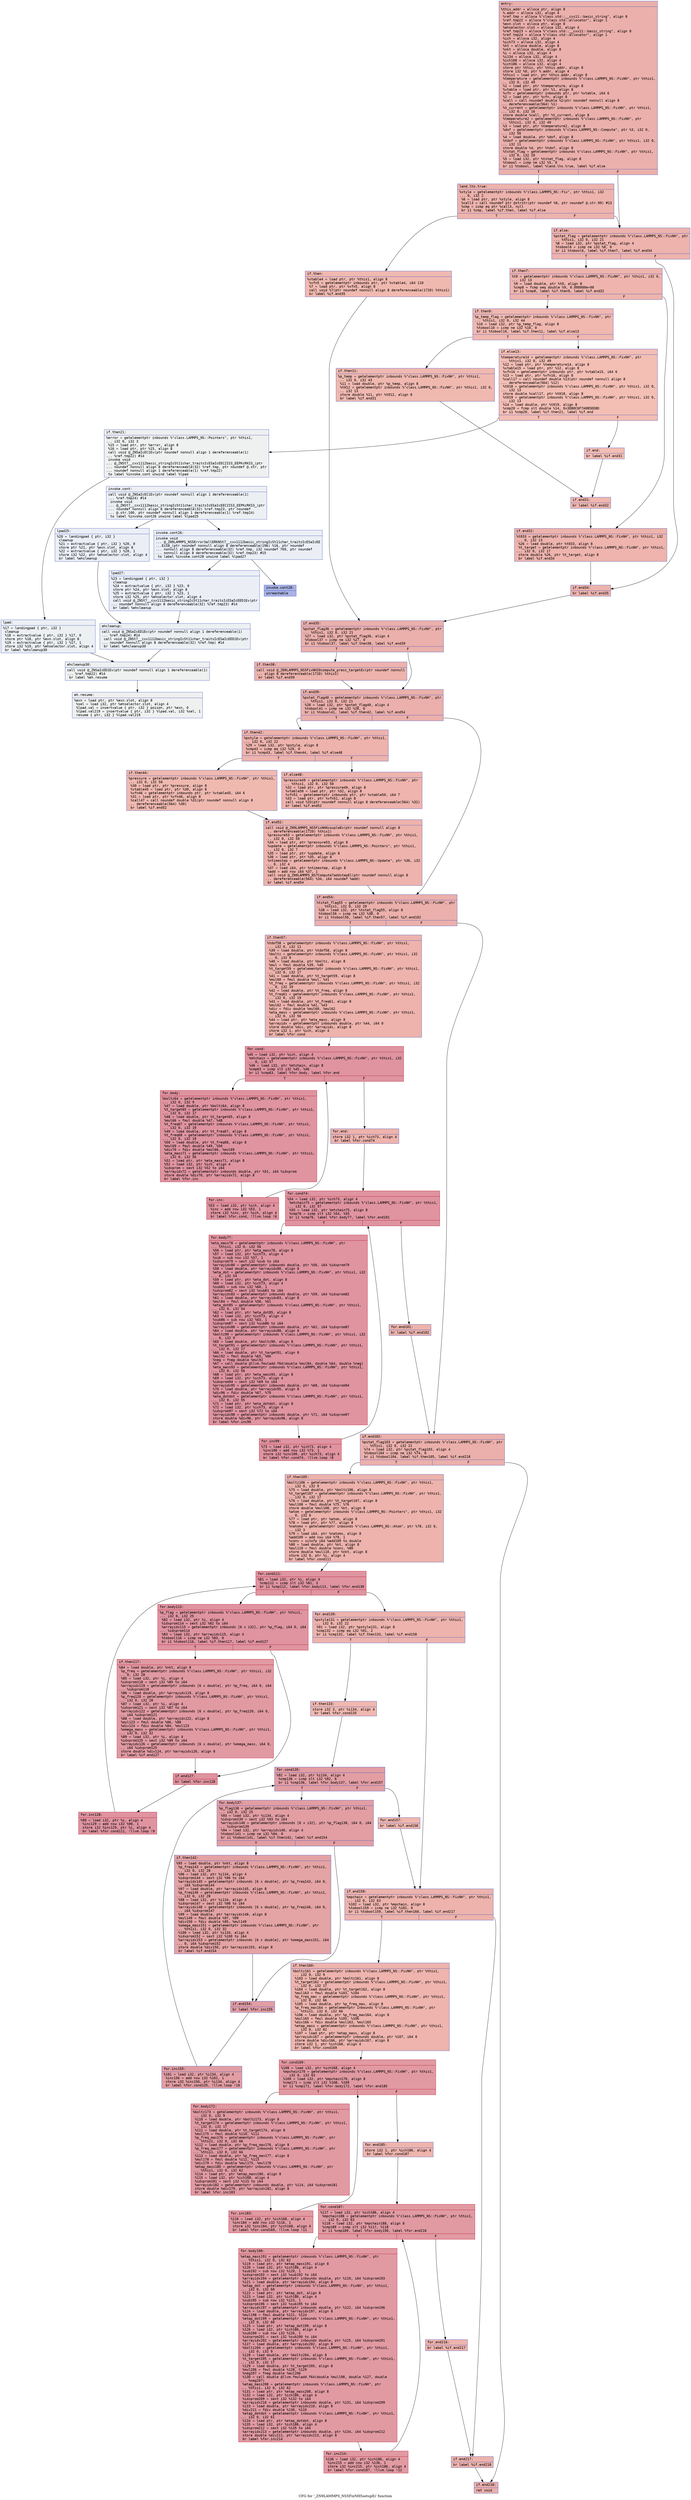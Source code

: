 digraph "CFG for '_ZN9LAMMPS_NS5FixNH5setupEi' function" {
	label="CFG for '_ZN9LAMMPS_NS5FixNH5setupEi' function";

	Node0x55b2c7c815d0 [shape=record,color="#3d50c3ff", style=filled, fillcolor="#d24b4070" fontname="Courier",label="{entry:\l|  %this.addr = alloca ptr, align 8\l  %.addr = alloca i32, align 4\l  %ref.tmp = alloca %\"class.std::__cxx11::basic_string\", align 8\l  %ref.tmp22 = alloca %\"class.std::allocator\", align 1\l  %exn.slot = alloca ptr, align 8\l  %ehselector.slot = alloca i32, align 4\l  %ref.tmp23 = alloca %\"class.std::__cxx11::basic_string\", align 8\l  %ref.tmp24 = alloca %\"class.std::allocator\", align 1\l  %ich = alloca i32, align 4\l  %ich73 = alloca i32, align 4\l  %kt = alloca double, align 8\l  %nkt = alloca double, align 8\l  %i = alloca i32, align 4\l  %i134 = alloca i32, align 4\l  %ich168 = alloca i32, align 4\l  %ich186 = alloca i32, align 4\l  store ptr %this, ptr %this.addr, align 8\l  store i32 %0, ptr %.addr, align 4\l  %this1 = load ptr, ptr %this.addr, align 8\l  %temperature = getelementptr inbounds %\"class.LAMMPS_NS::FixNH\", ptr %this1,\l... i32 0, i32 49\l  %1 = load ptr, ptr %temperature, align 8\l  %vtable = load ptr, ptr %1, align 8\l  %vfn = getelementptr inbounds ptr, ptr %vtable, i64 6\l  %2 = load ptr, ptr %vfn, align 8\l  %call = call noundef double %2(ptr noundef nonnull align 8\l... dereferenceable(564) %1)\l  %t_current = getelementptr inbounds %\"class.LAMMPS_NS::FixNH\", ptr %this1,\l... i32 0, i32 16\l  store double %call, ptr %t_current, align 8\l  %temperature2 = getelementptr inbounds %\"class.LAMMPS_NS::FixNH\", ptr\l... %this1, i32 0, i32 49\l  %3 = load ptr, ptr %temperature2, align 8\l  %dof = getelementptr inbounds %\"class.LAMMPS_NS::Compute\", ptr %3, i32 0,\l... i32 50\l  %4 = load double, ptr %dof, align 8\l  %tdof = getelementptr inbounds %\"class.LAMMPS_NS::FixNH\", ptr %this1, i32 0,\l... i32 11\l  store double %4, ptr %tdof, align 8\l  %tstat_flag = getelementptr inbounds %\"class.LAMMPS_NS::FixNH\", ptr %this1,\l... i32 0, i32 20\l  %5 = load i32, ptr %tstat_flag, align 8\l  %tobool = icmp ne i32 %5, 0\l  br i1 %tobool, label %land.lhs.true, label %if.else\l|{<s0>T|<s1>F}}"];
	Node0x55b2c7c815d0:s0 -> Node0x55b2c7c90e50[tooltip="entry -> land.lhs.true\nProbability 62.50%" ];
	Node0x55b2c7c815d0:s1 -> Node0x55b2c7c90ed0[tooltip="entry -> if.else\nProbability 37.50%" ];
	Node0x55b2c7c90e50 [shape=record,color="#3d50c3ff", style=filled, fillcolor="#d6524470" fontname="Courier",label="{land.lhs.true:\l|  %style = getelementptr inbounds %\"class.LAMMPS_NS::Fix\", ptr %this1, i32\l... 0, i32 2\l  %6 = load ptr, ptr %style, align 8\l  %call3 = call noundef ptr @strstr(ptr noundef %6, ptr noundef @.str.99) #13\l  %cmp = icmp eq ptr %call3, null\l  br i1 %cmp, label %if.then, label %if.else\l|{<s0>T|<s1>F}}"];
	Node0x55b2c7c90e50:s0 -> Node0x55b2c7c913d0[tooltip="land.lhs.true -> if.then\nProbability 37.50%" ];
	Node0x55b2c7c90e50:s1 -> Node0x55b2c7c90ed0[tooltip="land.lhs.true -> if.else\nProbability 62.50%" ];
	Node0x55b2c7c913d0 [shape=record,color="#3d50c3ff", style=filled, fillcolor="#de614d70" fontname="Courier",label="{if.then:\l|  %vtable4 = load ptr, ptr %this1, align 8\l  %vfn5 = getelementptr inbounds ptr, ptr %vtable4, i64 110\l  %7 = load ptr, ptr %vfn5, align 8\l  call void %7(ptr noundef nonnull align 8 dereferenceable(1720) %this1)\l  br label %if.end35\l}"];
	Node0x55b2c7c913d0 -> Node0x55b2c7c91810[tooltip="if.then -> if.end35\nProbability 100.00%" ];
	Node0x55b2c7c90ed0 [shape=record,color="#3d50c3ff", style=filled, fillcolor="#d6524470" fontname="Courier",label="{if.else:\l|  %pstat_flag = getelementptr inbounds %\"class.LAMMPS_NS::FixNH\", ptr\l... %this1, i32 0, i32 21\l  %8 = load i32, ptr %pstat_flag, align 4\l  %tobool6 = icmp ne i32 %8, 0\l  br i1 %tobool6, label %if.then7, label %if.end34\l|{<s0>T|<s1>F}}"];
	Node0x55b2c7c90ed0:s0 -> Node0x55b2c7c91b00[tooltip="if.else -> if.then7\nProbability 62.50%" ];
	Node0x55b2c7c90ed0:s1 -> Node0x55b2c7c91b80[tooltip="if.else -> if.end34\nProbability 37.50%" ];
	Node0x55b2c7c91b00 [shape=record,color="#3d50c3ff", style=filled, fillcolor="#d8564670" fontname="Courier",label="{if.then7:\l|  %t0 = getelementptr inbounds %\"class.LAMMPS_NS::FixNH\", ptr %this1, i32 0,\l... i32 13\l  %9 = load double, ptr %t0, align 8\l  %cmp8 = fcmp oeq double %9, 0.000000e+00\l  br i1 %cmp8, label %if.then9, label %if.end32\l|{<s0>T|<s1>F}}"];
	Node0x55b2c7c91b00:s0 -> Node0x55b2c7c91ec0[tooltip="if.then7 -> if.then9\nProbability 62.50%" ];
	Node0x55b2c7c91b00:s1 -> Node0x55b2c7c91f40[tooltip="if.then7 -> if.end32\nProbability 37.50%" ];
	Node0x55b2c7c91ec0 [shape=record,color="#3d50c3ff", style=filled, fillcolor="#dc5d4a70" fontname="Courier",label="{if.then9:\l|  %p_temp_flag = getelementptr inbounds %\"class.LAMMPS_NS::FixNH\", ptr\l... %this1, i32 0, i32 44\l  %10 = load i32, ptr %p_temp_flag, align 8\l  %tobool10 = icmp ne i32 %10, 0\l  br i1 %tobool10, label %if.then11, label %if.else13\l|{<s0>T|<s1>F}}"];
	Node0x55b2c7c91ec0:s0 -> Node0x55b2c7c922a0[tooltip="if.then9 -> if.then11\nProbability 62.50%" ];
	Node0x55b2c7c91ec0:s1 -> Node0x55b2c7a68b10[tooltip="if.then9 -> if.else13\nProbability 37.50%" ];
	Node0x55b2c7c922a0 [shape=record,color="#3d50c3ff", style=filled, fillcolor="#de614d70" fontname="Courier",label="{if.then11:\l|  %p_temp = getelementptr inbounds %\"class.LAMMPS_NS::FixNH\", ptr %this1,\l... i32 0, i32 43\l  %11 = load double, ptr %p_temp, align 8\l  %t012 = getelementptr inbounds %\"class.LAMMPS_NS::FixNH\", ptr %this1, i32 0,\l... i32 13\l  store double %11, ptr %t012, align 8\l  br label %if.end31\l}"];
	Node0x55b2c7c922a0 -> Node0x55b2c7c82ba0[tooltip="if.then11 -> if.end31\nProbability 100.00%" ];
	Node0x55b2c7a68b10 [shape=record,color="#3d50c3ff", style=filled, fillcolor="#e36c5570" fontname="Courier",label="{if.else13:\l|  %temperature14 = getelementptr inbounds %\"class.LAMMPS_NS::FixNH\", ptr\l... %this1, i32 0, i32 49\l  %12 = load ptr, ptr %temperature14, align 8\l  %vtable15 = load ptr, ptr %12, align 8\l  %vfn16 = getelementptr inbounds ptr, ptr %vtable15, i64 6\l  %13 = load ptr, ptr %vfn16, align 8\l  %call17 = call noundef double %13(ptr noundef nonnull align 8\l... dereferenceable(564) %12)\l  %t018 = getelementptr inbounds %\"class.LAMMPS_NS::FixNH\", ptr %this1, i32 0,\l... i32 13\l  store double %call17, ptr %t018, align 8\l  %t019 = getelementptr inbounds %\"class.LAMMPS_NS::FixNH\", ptr %this1, i32 0,\l... i32 13\l  %14 = load double, ptr %t019, align 8\l  %cmp20 = fcmp olt double %14, 0x3EB0C6F7A0B5ED8D\l  br i1 %cmp20, label %if.then21, label %if.end\l|{<s0>T|<s1>F}}"];
	Node0x55b2c7a68b10:s0 -> Node0x55b2c7c93380[tooltip="if.else13 -> if.then21\nProbability 0.00%" ];
	Node0x55b2c7a68b10:s1 -> Node0x55b2c7c93400[tooltip="if.else13 -> if.end\nProbability 100.00%" ];
	Node0x55b2c7c93380 [shape=record,color="#3d50c3ff", style=filled, fillcolor="#dbdcde70" fontname="Courier",label="{if.then21:\l|  %error = getelementptr inbounds %\"class.LAMMPS_NS::Pointers\", ptr %this1,\l... i32 0, i32 3\l  %15 = load ptr, ptr %error, align 8\l  %16 = load ptr, ptr %15, align 8\l  call void @_ZNSaIcEC1Ev(ptr noundef nonnull align 1 dereferenceable(1)\l... %ref.tmp22) #14\l  invoke void\l... @_ZNSt7__cxx1112basic_stringIcSt11char_traitsIcESaIcEEC2IS3_EEPKcRKS3_(ptr\l... noundef nonnull align 8 dereferenceable(32) %ref.tmp, ptr noundef @.str, ptr\l... noundef nonnull align 1 dereferenceable(1) %ref.tmp22)\l          to label %invoke.cont unwind label %lpad\l}"];
	Node0x55b2c7c93380 -> Node0x55b2c7c938e0[tooltip="if.then21 -> invoke.cont\nProbability 50.00%" ];
	Node0x55b2c7c93380 -> Node0x55b2c7c93960[tooltip="if.then21 -> lpad\nProbability 50.00%" ];
	Node0x55b2c7c938e0 [shape=record,color="#3d50c3ff", style=filled, fillcolor="#d6dce470" fontname="Courier",label="{invoke.cont:\l|  call void @_ZNSaIcEC1Ev(ptr noundef nonnull align 1 dereferenceable(1)\l... %ref.tmp24) #14\l  invoke void\l... @_ZNSt7__cxx1112basic_stringIcSt11char_traitsIcESaIcEEC2IS3_EEPKcRKS3_(ptr\l... noundef nonnull align 8 dereferenceable(32) %ref.tmp23, ptr noundef\l... @.str.100, ptr noundef nonnull align 1 dereferenceable(1) %ref.tmp24)\l          to label %invoke.cont26 unwind label %lpad25\l}"];
	Node0x55b2c7c938e0 -> Node0x55b2c7c93ce0[tooltip="invoke.cont -> invoke.cont26\nProbability 50.00%" ];
	Node0x55b2c7c938e0 -> Node0x55b2c7c93d30[tooltip="invoke.cont -> lpad25\nProbability 50.00%" ];
	Node0x55b2c7c93ce0 [shape=record,color="#3d50c3ff", style=filled, fillcolor="#d1dae970" fontname="Courier",label="{invoke.cont26:\l|  invoke void\l... @_ZN9LAMMPS_NS5Error3allERKNSt7__cxx1112basic_stringIcSt11char_traitsIcESaIcEE\l...EiS8_(ptr noundef nonnull align 8 dereferenceable(196) %16, ptr noundef\l... nonnull align 8 dereferenceable(32) %ref.tmp, i32 noundef 769, ptr noundef\l... nonnull align 8 dereferenceable(32) %ref.tmp23) #15\l          to label %invoke.cont28 unwind label %lpad27\l}"];
	Node0x55b2c7c93ce0 -> Node0x55b2c7c93c90[tooltip="invoke.cont26 -> invoke.cont28\nProbability 0.00%" ];
	Node0x55b2c7c93ce0 -> Node0x55b2c7c94050[tooltip="invoke.cont26 -> lpad27\nProbability 100.00%" ];
	Node0x55b2c7c93c90 [shape=record,color="#3d50c3ff", style=filled, fillcolor="#3d50c370" fontname="Courier",label="{invoke.cont28:\l|  unreachable\l}"];
	Node0x55b2c7c93960 [shape=record,color="#3d50c3ff", style=filled, fillcolor="#d6dce470" fontname="Courier",label="{lpad:\l|  %17 = landingpad \{ ptr, i32 \}\l          cleanup\l  %18 = extractvalue \{ ptr, i32 \} %17, 0\l  store ptr %18, ptr %exn.slot, align 8\l  %19 = extractvalue \{ ptr, i32 \} %17, 1\l  store i32 %19, ptr %ehselector.slot, align 4\l  br label %ehcleanup30\l}"];
	Node0x55b2c7c93960 -> Node0x55b2c7c94610[tooltip="lpad -> ehcleanup30\nProbability 100.00%" ];
	Node0x55b2c7c93d30 [shape=record,color="#3d50c3ff", style=filled, fillcolor="#d1dae970" fontname="Courier",label="{lpad25:\l|  %20 = landingpad \{ ptr, i32 \}\l          cleanup\l  %21 = extractvalue \{ ptr, i32 \} %20, 0\l  store ptr %21, ptr %exn.slot, align 8\l  %22 = extractvalue \{ ptr, i32 \} %20, 1\l  store i32 %22, ptr %ehselector.slot, align 4\l  br label %ehcleanup\l}"];
	Node0x55b2c7c93d30 -> Node0x55b2c7c94960[tooltip="lpad25 -> ehcleanup\nProbability 100.00%" ];
	Node0x55b2c7c94050 [shape=record,color="#3d50c3ff", style=filled, fillcolor="#d1dae970" fontname="Courier",label="{lpad27:\l|  %23 = landingpad \{ ptr, i32 \}\l          cleanup\l  %24 = extractvalue \{ ptr, i32 \} %23, 0\l  store ptr %24, ptr %exn.slot, align 8\l  %25 = extractvalue \{ ptr, i32 \} %23, 1\l  store i32 %25, ptr %ehselector.slot, align 4\l  call void @_ZNSt7__cxx1112basic_stringIcSt11char_traitsIcESaIcEED1Ev(ptr\l... noundef nonnull align 8 dereferenceable(32) %ref.tmp23) #14\l  br label %ehcleanup\l}"];
	Node0x55b2c7c94050 -> Node0x55b2c7c94960[tooltip="lpad27 -> ehcleanup\nProbability 100.00%" ];
	Node0x55b2c7c94960 [shape=record,color="#3d50c3ff", style=filled, fillcolor="#d6dce470" fontname="Courier",label="{ehcleanup:\l|  call void @_ZNSaIcED1Ev(ptr noundef nonnull align 1 dereferenceable(1)\l... %ref.tmp24) #14\l  call void @_ZNSt7__cxx1112basic_stringIcSt11char_traitsIcESaIcEED1Ev(ptr\l... noundef nonnull align 8 dereferenceable(32) %ref.tmp) #14\l  br label %ehcleanup30\l}"];
	Node0x55b2c7c94960 -> Node0x55b2c7c94610[tooltip="ehcleanup -> ehcleanup30\nProbability 100.00%" ];
	Node0x55b2c7c94610 [shape=record,color="#3d50c3ff", style=filled, fillcolor="#dbdcde70" fontname="Courier",label="{ehcleanup30:\l|  call void @_ZNSaIcED1Ev(ptr noundef nonnull align 1 dereferenceable(1)\l... %ref.tmp22) #14\l  br label %eh.resume\l}"];
	Node0x55b2c7c94610 -> Node0x55b2c7c95210[tooltip="ehcleanup30 -> eh.resume\nProbability 100.00%" ];
	Node0x55b2c7c93400 [shape=record,color="#3d50c3ff", style=filled, fillcolor="#e36c5570" fontname="Courier",label="{if.end:\l|  br label %if.end31\l}"];
	Node0x55b2c7c93400 -> Node0x55b2c7c82ba0[tooltip="if.end -> if.end31\nProbability 100.00%" ];
	Node0x55b2c7c82ba0 [shape=record,color="#3d50c3ff", style=filled, fillcolor="#dc5d4a70" fontname="Courier",label="{if.end31:\l|  br label %if.end32\l}"];
	Node0x55b2c7c82ba0 -> Node0x55b2c7c91f40[tooltip="if.end31 -> if.end32\nProbability 100.00%" ];
	Node0x55b2c7c91f40 [shape=record,color="#3d50c3ff", style=filled, fillcolor="#d8564670" fontname="Courier",label="{if.end32:\l|  %t033 = getelementptr inbounds %\"class.LAMMPS_NS::FixNH\", ptr %this1, i32\l... 0, i32 13\l  %26 = load double, ptr %t033, align 8\l  %t_target = getelementptr inbounds %\"class.LAMMPS_NS::FixNH\", ptr %this1,\l... i32 0, i32 17\l  store double %26, ptr %t_target, align 8\l  br label %if.end34\l}"];
	Node0x55b2c7c91f40 -> Node0x55b2c7c91b80[tooltip="if.end32 -> if.end34\nProbability 100.00%" ];
	Node0x55b2c7c91b80 [shape=record,color="#3d50c3ff", style=filled, fillcolor="#d6524470" fontname="Courier",label="{if.end34:\l|  br label %if.end35\l}"];
	Node0x55b2c7c91b80 -> Node0x55b2c7c91810[tooltip="if.end34 -> if.end35\nProbability 100.00%" ];
	Node0x55b2c7c91810 [shape=record,color="#3d50c3ff", style=filled, fillcolor="#d24b4070" fontname="Courier",label="{if.end35:\l|  %pstat_flag36 = getelementptr inbounds %\"class.LAMMPS_NS::FixNH\", ptr\l... %this1, i32 0, i32 21\l  %27 = load i32, ptr %pstat_flag36, align 4\l  %tobool37 = icmp ne i32 %27, 0\l  br i1 %tobool37, label %if.then38, label %if.end39\l|{<s0>T|<s1>F}}"];
	Node0x55b2c7c91810:s0 -> Node0x55b2c7c95990[tooltip="if.end35 -> if.then38\nProbability 62.50%" ];
	Node0x55b2c7c91810:s1 -> Node0x55b2c7c95a10[tooltip="if.end35 -> if.end39\nProbability 37.50%" ];
	Node0x55b2c7c95990 [shape=record,color="#3d50c3ff", style=filled, fillcolor="#d6524470" fontname="Courier",label="{if.then38:\l|  call void @_ZN9LAMMPS_NS5FixNH20compute_press_targetEv(ptr noundef nonnull\l... align 8 dereferenceable(1720) %this1)\l  br label %if.end39\l}"];
	Node0x55b2c7c95990 -> Node0x55b2c7c95a10[tooltip="if.then38 -> if.end39\nProbability 100.00%" ];
	Node0x55b2c7c95a10 [shape=record,color="#3d50c3ff", style=filled, fillcolor="#d24b4070" fontname="Courier",label="{if.end39:\l|  %pstat_flag40 = getelementptr inbounds %\"class.LAMMPS_NS::FixNH\", ptr\l... %this1, i32 0, i32 21\l  %28 = load i32, ptr %pstat_flag40, align 4\l  %tobool41 = icmp ne i32 %28, 0\l  br i1 %tobool41, label %if.then42, label %if.end54\l|{<s0>T|<s1>F}}"];
	Node0x55b2c7c95a10:s0 -> Node0x55b2c7c95ff0[tooltip="if.end39 -> if.then42\nProbability 62.50%" ];
	Node0x55b2c7c95a10:s1 -> Node0x55b2c7c96070[tooltip="if.end39 -> if.end54\nProbability 37.50%" ];
	Node0x55b2c7c95ff0 [shape=record,color="#3d50c3ff", style=filled, fillcolor="#d6524470" fontname="Courier",label="{if.then42:\l|  %pstyle = getelementptr inbounds %\"class.LAMMPS_NS::FixNH\", ptr %this1,\l... i32 0, i32 22\l  %29 = load i32, ptr %pstyle, align 8\l  %cmp43 = icmp eq i32 %29, 0\l  br i1 %cmp43, label %if.then44, label %if.else48\l|{<s0>T|<s1>F}}"];
	Node0x55b2c7c95ff0:s0 -> Node0x55b2c7c96390[tooltip="if.then42 -> if.then44\nProbability 37.50%" ];
	Node0x55b2c7c95ff0:s1 -> Node0x55b2c7c96410[tooltip="if.then42 -> if.else48\nProbability 62.50%" ];
	Node0x55b2c7c96390 [shape=record,color="#3d50c3ff", style=filled, fillcolor="#de614d70" fontname="Courier",label="{if.then44:\l|  %pressure = getelementptr inbounds %\"class.LAMMPS_NS::FixNH\", ptr %this1,\l... i32 0, i32 50\l  %30 = load ptr, ptr %pressure, align 8\l  %vtable45 = load ptr, ptr %30, align 8\l  %vfn46 = getelementptr inbounds ptr, ptr %vtable45, i64 6\l  %31 = load ptr, ptr %vfn46, align 8\l  %call47 = call noundef double %31(ptr noundef nonnull align 8\l... dereferenceable(564) %30)\l  br label %if.end52\l}"];
	Node0x55b2c7c96390 -> Node0x55b2c7c969b0[tooltip="if.then44 -> if.end52\nProbability 100.00%" ];
	Node0x55b2c7c96410 [shape=record,color="#3d50c3ff", style=filled, fillcolor="#d8564670" fontname="Courier",label="{if.else48:\l|  %pressure49 = getelementptr inbounds %\"class.LAMMPS_NS::FixNH\", ptr\l... %this1, i32 0, i32 50\l  %32 = load ptr, ptr %pressure49, align 8\l  %vtable50 = load ptr, ptr %32, align 8\l  %vfn51 = getelementptr inbounds ptr, ptr %vtable50, i64 7\l  %33 = load ptr, ptr %vfn51, align 8\l  call void %33(ptr noundef nonnull align 8 dereferenceable(564) %32)\l  br label %if.end52\l}"];
	Node0x55b2c7c96410 -> Node0x55b2c7c969b0[tooltip="if.else48 -> if.end52\nProbability 100.00%" ];
	Node0x55b2c7c969b0 [shape=record,color="#3d50c3ff", style=filled, fillcolor="#d6524470" fontname="Courier",label="{if.end52:\l|  call void @_ZN9LAMMPS_NS5FixNH6coupleEv(ptr noundef nonnull align 8\l... dereferenceable(1720) %this1)\l  %pressure53 = getelementptr inbounds %\"class.LAMMPS_NS::FixNH\", ptr %this1,\l... i32 0, i32 50\l  %34 = load ptr, ptr %pressure53, align 8\l  %update = getelementptr inbounds %\"class.LAMMPS_NS::Pointers\", ptr %this1,\l... i32 0, i32 7\l  %35 = load ptr, ptr %update, align 8\l  %36 = load ptr, ptr %35, align 8\l  %ntimestep = getelementptr inbounds %\"class.LAMMPS_NS::Update\", ptr %36, i32\l... 0, i32 4\l  %37 = load i64, ptr %ntimestep, align 8\l  %add = add nsw i64 %37, 1\l  call void @_ZN9LAMMPS_NS7Compute7addstepEl(ptr noundef nonnull align 8\l... dereferenceable(564) %34, i64 noundef %add)\l  br label %if.end54\l}"];
	Node0x55b2c7c969b0 -> Node0x55b2c7c96070[tooltip="if.end52 -> if.end54\nProbability 100.00%" ];
	Node0x55b2c7c96070 [shape=record,color="#3d50c3ff", style=filled, fillcolor="#d24b4070" fontname="Courier",label="{if.end54:\l|  %tstat_flag55 = getelementptr inbounds %\"class.LAMMPS_NS::FixNH\", ptr\l... %this1, i32 0, i32 20\l  %38 = load i32, ptr %tstat_flag55, align 8\l  %tobool56 = icmp ne i32 %38, 0\l  br i1 %tobool56, label %if.then57, label %if.end102\l|{<s0>T|<s1>F}}"];
	Node0x55b2c7c96070:s0 -> Node0x55b2c7c928f0[tooltip="if.end54 -> if.then57\nProbability 62.50%" ];
	Node0x55b2c7c96070:s1 -> Node0x55b2c7c981c0[tooltip="if.end54 -> if.end102\nProbability 37.50%" ];
	Node0x55b2c7c928f0 [shape=record,color="#3d50c3ff", style=filled, fillcolor="#d6524470" fontname="Courier",label="{if.then57:\l|  %tdof58 = getelementptr inbounds %\"class.LAMMPS_NS::FixNH\", ptr %this1,\l... i32 0, i32 11\l  %39 = load double, ptr %tdof58, align 8\l  %boltz = getelementptr inbounds %\"class.LAMMPS_NS::FixNH\", ptr %this1, i32\l... 0, i32 9\l  %40 = load double, ptr %boltz, align 8\l  %mul = fmul double %39, %40\l  %t_target59 = getelementptr inbounds %\"class.LAMMPS_NS::FixNH\", ptr %this1,\l... i32 0, i32 17\l  %41 = load double, ptr %t_target59, align 8\l  %mul60 = fmul double %mul, %41\l  %t_freq = getelementptr inbounds %\"class.LAMMPS_NS::FixNH\", ptr %this1, i32\l... 0, i32 19\l  %42 = load double, ptr %t_freq, align 8\l  %t_freq61 = getelementptr inbounds %\"class.LAMMPS_NS::FixNH\", ptr %this1,\l... i32 0, i32 19\l  %43 = load double, ptr %t_freq61, align 8\l  %mul62 = fmul double %42, %43\l  %div = fdiv double %mul60, %mul62\l  %eta_mass = getelementptr inbounds %\"class.LAMMPS_NS::FixNH\", ptr %this1,\l... i32 0, i32 56\l  %44 = load ptr, ptr %eta_mass, align 8\l  %arrayidx = getelementptr inbounds double, ptr %44, i64 0\l  store double %div, ptr %arrayidx, align 8\l  store i32 1, ptr %ich, align 4\l  br label %for.cond\l}"];
	Node0x55b2c7c928f0 -> Node0x55b2c7c98ff0[tooltip="if.then57 -> for.cond\nProbability 100.00%" ];
	Node0x55b2c7c98ff0 [shape=record,color="#b70d28ff", style=filled, fillcolor="#b70d2870" fontname="Courier",label="{for.cond:\l|  %45 = load i32, ptr %ich, align 4\l  %mtchain = getelementptr inbounds %\"class.LAMMPS_NS::FixNH\", ptr %this1, i32\l... 0, i32 57\l  %46 = load i32, ptr %mtchain, align 8\l  %cmp63 = icmp slt i32 %45, %46\l  br i1 %cmp63, label %for.body, label %for.end\l|{<s0>T|<s1>F}}"];
	Node0x55b2c7c98ff0:s0 -> Node0x55b2c7c99370[tooltip="for.cond -> for.body\nProbability 96.88%" ];
	Node0x55b2c7c98ff0:s1 -> Node0x55b2c7c993f0[tooltip="for.cond -> for.end\nProbability 3.12%" ];
	Node0x55b2c7c99370 [shape=record,color="#b70d28ff", style=filled, fillcolor="#b70d2870" fontname="Courier",label="{for.body:\l|  %boltz64 = getelementptr inbounds %\"class.LAMMPS_NS::FixNH\", ptr %this1,\l... i32 0, i32 9\l  %47 = load double, ptr %boltz64, align 8\l  %t_target65 = getelementptr inbounds %\"class.LAMMPS_NS::FixNH\", ptr %this1,\l... i32 0, i32 17\l  %48 = load double, ptr %t_target65, align 8\l  %mul66 = fmul double %47, %48\l  %t_freq67 = getelementptr inbounds %\"class.LAMMPS_NS::FixNH\", ptr %this1,\l... i32 0, i32 19\l  %49 = load double, ptr %t_freq67, align 8\l  %t_freq68 = getelementptr inbounds %\"class.LAMMPS_NS::FixNH\", ptr %this1,\l... i32 0, i32 19\l  %50 = load double, ptr %t_freq68, align 8\l  %mul69 = fmul double %49, %50\l  %div70 = fdiv double %mul66, %mul69\l  %eta_mass71 = getelementptr inbounds %\"class.LAMMPS_NS::FixNH\", ptr %this1,\l... i32 0, i32 56\l  %51 = load ptr, ptr %eta_mass71, align 8\l  %52 = load i32, ptr %ich, align 4\l  %idxprom = sext i32 %52 to i64\l  %arrayidx72 = getelementptr inbounds double, ptr %51, i64 %idxprom\l  store double %div70, ptr %arrayidx72, align 8\l  br label %for.inc\l}"];
	Node0x55b2c7c99370 -> Node0x55b2c7c9a8d0[tooltip="for.body -> for.inc\nProbability 100.00%" ];
	Node0x55b2c7c9a8d0 [shape=record,color="#b70d28ff", style=filled, fillcolor="#b70d2870" fontname="Courier",label="{for.inc:\l|  %53 = load i32, ptr %ich, align 4\l  %inc = add nsw i32 %53, 1\l  store i32 %inc, ptr %ich, align 4\l  br label %for.cond, !llvm.loop !6\l}"];
	Node0x55b2c7c9a8d0 -> Node0x55b2c7c98ff0[tooltip="for.inc -> for.cond\nProbability 100.00%" ];
	Node0x55b2c7c993f0 [shape=record,color="#3d50c3ff", style=filled, fillcolor="#d6524470" fontname="Courier",label="{for.end:\l|  store i32 1, ptr %ich73, align 4\l  br label %for.cond74\l}"];
	Node0x55b2c7c993f0 -> Node0x55b2c7c9ada0[tooltip="for.end -> for.cond74\nProbability 100.00%" ];
	Node0x55b2c7c9ada0 [shape=record,color="#b70d28ff", style=filled, fillcolor="#b70d2870" fontname="Courier",label="{for.cond74:\l|  %54 = load i32, ptr %ich73, align 4\l  %mtchain75 = getelementptr inbounds %\"class.LAMMPS_NS::FixNH\", ptr %this1,\l... i32 0, i32 57\l  %55 = load i32, ptr %mtchain75, align 8\l  %cmp76 = icmp slt i32 %54, %55\l  br i1 %cmp76, label %for.body77, label %for.end101\l|{<s0>T|<s1>F}}"];
	Node0x55b2c7c9ada0:s0 -> Node0x55b2c7c9b130[tooltip="for.cond74 -> for.body77\nProbability 96.88%" ];
	Node0x55b2c7c9ada0:s1 -> Node0x55b2c7c9b1b0[tooltip="for.cond74 -> for.end101\nProbability 3.12%" ];
	Node0x55b2c7c9b130 [shape=record,color="#b70d28ff", style=filled, fillcolor="#b70d2870" fontname="Courier",label="{for.body77:\l|  %eta_mass78 = getelementptr inbounds %\"class.LAMMPS_NS::FixNH\", ptr\l... %this1, i32 0, i32 56\l  %56 = load ptr, ptr %eta_mass78, align 8\l  %57 = load i32, ptr %ich73, align 4\l  %sub = sub nsw i32 %57, 1\l  %idxprom79 = sext i32 %sub to i64\l  %arrayidx80 = getelementptr inbounds double, ptr %56, i64 %idxprom79\l  %58 = load double, ptr %arrayidx80, align 8\l  %eta_dot = getelementptr inbounds %\"class.LAMMPS_NS::FixNH\", ptr %this1, i32\l... 0, i32 54\l  %59 = load ptr, ptr %eta_dot, align 8\l  %60 = load i32, ptr %ich73, align 4\l  %sub81 = sub nsw i32 %60, 1\l  %idxprom82 = sext i32 %sub81 to i64\l  %arrayidx83 = getelementptr inbounds double, ptr %59, i64 %idxprom82\l  %61 = load double, ptr %arrayidx83, align 8\l  %mul84 = fmul double %58, %61\l  %eta_dot85 = getelementptr inbounds %\"class.LAMMPS_NS::FixNH\", ptr %this1,\l... i32 0, i32 54\l  %62 = load ptr, ptr %eta_dot85, align 8\l  %63 = load i32, ptr %ich73, align 4\l  %sub86 = sub nsw i32 %63, 1\l  %idxprom87 = sext i32 %sub86 to i64\l  %arrayidx88 = getelementptr inbounds double, ptr %62, i64 %idxprom87\l  %64 = load double, ptr %arrayidx88, align 8\l  %boltz90 = getelementptr inbounds %\"class.LAMMPS_NS::FixNH\", ptr %this1, i32\l... 0, i32 9\l  %65 = load double, ptr %boltz90, align 8\l  %t_target91 = getelementptr inbounds %\"class.LAMMPS_NS::FixNH\", ptr %this1,\l... i32 0, i32 17\l  %66 = load double, ptr %t_target91, align 8\l  %mul92 = fmul double %65, %66\l  %neg = fneg double %mul92\l  %67 = call double @llvm.fmuladd.f64(double %mul84, double %64, double %neg)\l  %eta_mass93 = getelementptr inbounds %\"class.LAMMPS_NS::FixNH\", ptr %this1,\l... i32 0, i32 56\l  %68 = load ptr, ptr %eta_mass93, align 8\l  %69 = load i32, ptr %ich73, align 4\l  %idxprom94 = sext i32 %69 to i64\l  %arrayidx95 = getelementptr inbounds double, ptr %68, i64 %idxprom94\l  %70 = load double, ptr %arrayidx95, align 8\l  %div96 = fdiv double %67, %70\l  %eta_dotdot = getelementptr inbounds %\"class.LAMMPS_NS::FixNH\", ptr %this1,\l... i32 0, i32 55\l  %71 = load ptr, ptr %eta_dotdot, align 8\l  %72 = load i32, ptr %ich73, align 4\l  %idxprom97 = sext i32 %72 to i64\l  %arrayidx98 = getelementptr inbounds double, ptr %71, i64 %idxprom97\l  store double %div96, ptr %arrayidx98, align 8\l  br label %for.inc99\l}"];
	Node0x55b2c7c9b130 -> Node0x55b2c7c9cec0[tooltip="for.body77 -> for.inc99\nProbability 100.00%" ];
	Node0x55b2c7c9cec0 [shape=record,color="#b70d28ff", style=filled, fillcolor="#b70d2870" fontname="Courier",label="{for.inc99:\l|  %73 = load i32, ptr %ich73, align 4\l  %inc100 = add nsw i32 %73, 1\l  store i32 %inc100, ptr %ich73, align 4\l  br label %for.cond74, !llvm.loop !8\l}"];
	Node0x55b2c7c9cec0 -> Node0x55b2c7c9ada0[tooltip="for.inc99 -> for.cond74\nProbability 100.00%" ];
	Node0x55b2c7c9b1b0 [shape=record,color="#3d50c3ff", style=filled, fillcolor="#d6524470" fontname="Courier",label="{for.end101:\l|  br label %if.end102\l}"];
	Node0x55b2c7c9b1b0 -> Node0x55b2c7c981c0[tooltip="for.end101 -> if.end102\nProbability 100.00%" ];
	Node0x55b2c7c981c0 [shape=record,color="#3d50c3ff", style=filled, fillcolor="#d24b4070" fontname="Courier",label="{if.end102:\l|  %pstat_flag103 = getelementptr inbounds %\"class.LAMMPS_NS::FixNH\", ptr\l... %this1, i32 0, i32 21\l  %74 = load i32, ptr %pstat_flag103, align 4\l  %tobool104 = icmp ne i32 %74, 0\l  br i1 %tobool104, label %if.then105, label %if.end218\l|{<s0>T|<s1>F}}"];
	Node0x55b2c7c981c0:s0 -> Node0x55b2c7c9d5e0[tooltip="if.end102 -> if.then105\nProbability 62.50%" ];
	Node0x55b2c7c981c0:s1 -> Node0x55b2c7c9d660[tooltip="if.end102 -> if.end218\nProbability 37.50%" ];
	Node0x55b2c7c9d5e0 [shape=record,color="#3d50c3ff", style=filled, fillcolor="#d6524470" fontname="Courier",label="{if.then105:\l|  %boltz106 = getelementptr inbounds %\"class.LAMMPS_NS::FixNH\", ptr %this1,\l... i32 0, i32 9\l  %75 = load double, ptr %boltz106, align 8\l  %t_target107 = getelementptr inbounds %\"class.LAMMPS_NS::FixNH\", ptr %this1,\l... i32 0, i32 17\l  %76 = load double, ptr %t_target107, align 8\l  %mul108 = fmul double %75, %76\l  store double %mul108, ptr %kt, align 8\l  %atom = getelementptr inbounds %\"class.LAMMPS_NS::Pointers\", ptr %this1, i32\l... 0, i32 6\l  %77 = load ptr, ptr %atom, align 8\l  %78 = load ptr, ptr %77, align 8\l  %natoms = getelementptr inbounds %\"class.LAMMPS_NS::Atom\", ptr %78, i32 0,\l... i32 3\l  %79 = load i64, ptr %natoms, align 8\l  %add109 = add nsw i64 %79, 1\l  %conv = sitofp i64 %add109 to double\l  %80 = load double, ptr %kt, align 8\l  %mul110 = fmul double %conv, %80\l  store double %mul110, ptr %nkt, align 8\l  store i32 0, ptr %i, align 4\l  br label %for.cond111\l}"];
	Node0x55b2c7c9d5e0 -> Node0x55b2c7c9e2b0[tooltip="if.then105 -> for.cond111\nProbability 100.00%" ];
	Node0x55b2c7c9e2b0 [shape=record,color="#b70d28ff", style=filled, fillcolor="#b70d2870" fontname="Courier",label="{for.cond111:\l|  %81 = load i32, ptr %i, align 4\l  %cmp112 = icmp slt i32 %81, 3\l  br i1 %cmp112, label %for.body113, label %for.end130\l|{<s0>T|<s1>F}}"];
	Node0x55b2c7c9e2b0:s0 -> Node0x55b2c7c9e4d0[tooltip="for.cond111 -> for.body113\nProbability 96.88%" ];
	Node0x55b2c7c9e2b0:s1 -> Node0x55b2c7c9e550[tooltip="for.cond111 -> for.end130\nProbability 3.12%" ];
	Node0x55b2c7c9e4d0 [shape=record,color="#b70d28ff", style=filled, fillcolor="#b70d2870" fontname="Courier",label="{for.body113:\l|  %p_flag = getelementptr inbounds %\"class.LAMMPS_NS::FixNH\", ptr %this1,\l... i32 0, i32 25\l  %82 = load i32, ptr %i, align 4\l  %idxprom114 = sext i32 %82 to i64\l  %arrayidx115 = getelementptr inbounds [6 x i32], ptr %p_flag, i64 0, i64\l... %idxprom114\l  %83 = load i32, ptr %arrayidx115, align 4\l  %tobool116 = icmp ne i32 %83, 0\l  br i1 %tobool116, label %if.then117, label %if.end127\l|{<s0>T|<s1>F}}"];
	Node0x55b2c7c9e4d0:s0 -> Node0x55b2c7c9eab0[tooltip="for.body113 -> if.then117\nProbability 62.50%" ];
	Node0x55b2c7c9e4d0:s1 -> Node0x55b2c7c9eb30[tooltip="for.body113 -> if.end127\nProbability 37.50%" ];
	Node0x55b2c7c9eab0 [shape=record,color="#b70d28ff", style=filled, fillcolor="#bb1b2c70" fontname="Courier",label="{if.then117:\l|  %84 = load double, ptr %nkt, align 8\l  %p_freq = getelementptr inbounds %\"class.LAMMPS_NS::FixNH\", ptr %this1, i32\l... 0, i32 28\l  %85 = load i32, ptr %i, align 4\l  %idxprom118 = sext i32 %85 to i64\l  %arrayidx119 = getelementptr inbounds [6 x double], ptr %p_freq, i64 0, i64\l... %idxprom118\l  %86 = load double, ptr %arrayidx119, align 8\l  %p_freq120 = getelementptr inbounds %\"class.LAMMPS_NS::FixNH\", ptr %this1,\l... i32 0, i32 28\l  %87 = load i32, ptr %i, align 4\l  %idxprom121 = sext i32 %87 to i64\l  %arrayidx122 = getelementptr inbounds [6 x double], ptr %p_freq120, i64 0,\l... i64 %idxprom121\l  %88 = load double, ptr %arrayidx122, align 8\l  %mul123 = fmul double %86, %88\l  %div124 = fdiv double %84, %mul123\l  %omega_mass = getelementptr inbounds %\"class.LAMMPS_NS::FixNH\", ptr %this1,\l... i32 0, i32 32\l  %89 = load i32, ptr %i, align 4\l  %idxprom125 = sext i32 %89 to i64\l  %arrayidx126 = getelementptr inbounds [6 x double], ptr %omega_mass, i64 0,\l... i64 %idxprom125\l  store double %div124, ptr %arrayidx126, align 8\l  br label %if.end127\l}"];
	Node0x55b2c7c9eab0 -> Node0x55b2c7c9eb30[tooltip="if.then117 -> if.end127\nProbability 100.00%" ];
	Node0x55b2c7c9eb30 [shape=record,color="#b70d28ff", style=filled, fillcolor="#b70d2870" fontname="Courier",label="{if.end127:\l|  br label %for.inc128\l}"];
	Node0x55b2c7c9eb30 -> Node0x55b2c7c97770[tooltip="if.end127 -> for.inc128\nProbability 100.00%" ];
	Node0x55b2c7c97770 [shape=record,color="#b70d28ff", style=filled, fillcolor="#b70d2870" fontname="Courier",label="{for.inc128:\l|  %90 = load i32, ptr %i, align 4\l  %inc129 = add nsw i32 %90, 1\l  store i32 %inc129, ptr %i, align 4\l  br label %for.cond111, !llvm.loop !9\l}"];
	Node0x55b2c7c97770 -> Node0x55b2c7c9e2b0[tooltip="for.inc128 -> for.cond111\nProbability 100.00%" ];
	Node0x55b2c7c9e550 [shape=record,color="#3d50c3ff", style=filled, fillcolor="#d6524470" fontname="Courier",label="{for.end130:\l|  %pstyle131 = getelementptr inbounds %\"class.LAMMPS_NS::FixNH\", ptr %this1,\l... i32 0, i32 22\l  %91 = load i32, ptr %pstyle131, align 8\l  %cmp132 = icmp eq i32 %91, 2\l  br i1 %cmp132, label %if.then133, label %if.end158\l|{<s0>T|<s1>F}}"];
	Node0x55b2c7c9e550:s0 -> Node0x55b2c7c97e10[tooltip="for.end130 -> if.then133\nProbability 50.00%" ];
	Node0x55b2c7c9e550:s1 -> Node0x55b2c7c97e90[tooltip="for.end130 -> if.end158\nProbability 50.00%" ];
	Node0x55b2c7c97e10 [shape=record,color="#3d50c3ff", style=filled, fillcolor="#dc5d4a70" fontname="Courier",label="{if.then133:\l|  store i32 3, ptr %i134, align 4\l  br label %for.cond135\l}"];
	Node0x55b2c7c97e10 -> Node0x55b2c7c98060[tooltip="if.then133 -> for.cond135\nProbability 100.00%" ];
	Node0x55b2c7c98060 [shape=record,color="#3d50c3ff", style=filled, fillcolor="#be242e70" fontname="Courier",label="{for.cond135:\l|  %92 = load i32, ptr %i134, align 4\l  %cmp136 = icmp slt i32 %92, 6\l  br i1 %cmp136, label %for.body137, label %for.end157\l|{<s0>T|<s1>F}}"];
	Node0x55b2c7c98060:s0 -> Node0x55b2c7ca10d0[tooltip="for.cond135 -> for.body137\nProbability 96.88%" ];
	Node0x55b2c7c98060:s1 -> Node0x55b2c7ca1150[tooltip="for.cond135 -> for.end157\nProbability 3.12%" ];
	Node0x55b2c7ca10d0 [shape=record,color="#3d50c3ff", style=filled, fillcolor="#be242e70" fontname="Courier",label="{for.body137:\l|  %p_flag138 = getelementptr inbounds %\"class.LAMMPS_NS::FixNH\", ptr %this1,\l... i32 0, i32 25\l  %93 = load i32, ptr %i134, align 4\l  %idxprom139 = sext i32 %93 to i64\l  %arrayidx140 = getelementptr inbounds [6 x i32], ptr %p_flag138, i64 0, i64\l... %idxprom139\l  %94 = load i32, ptr %arrayidx140, align 4\l  %tobool141 = icmp ne i32 %94, 0\l  br i1 %tobool141, label %if.then142, label %if.end154\l|{<s0>T|<s1>F}}"];
	Node0x55b2c7ca10d0:s0 -> Node0x55b2c7ca16c0[tooltip="for.body137 -> if.then142\nProbability 62.50%" ];
	Node0x55b2c7ca10d0:s1 -> Node0x55b2c7ca1740[tooltip="for.body137 -> if.end154\nProbability 37.50%" ];
	Node0x55b2c7ca16c0 [shape=record,color="#3d50c3ff", style=filled, fillcolor="#c32e3170" fontname="Courier",label="{if.then142:\l|  %95 = load double, ptr %nkt, align 8\l  %p_freq143 = getelementptr inbounds %\"class.LAMMPS_NS::FixNH\", ptr %this1,\l... i32 0, i32 28\l  %96 = load i32, ptr %i134, align 4\l  %idxprom144 = sext i32 %96 to i64\l  %arrayidx145 = getelementptr inbounds [6 x double], ptr %p_freq143, i64 0,\l... i64 %idxprom144\l  %97 = load double, ptr %arrayidx145, align 8\l  %p_freq146 = getelementptr inbounds %\"class.LAMMPS_NS::FixNH\", ptr %this1,\l... i32 0, i32 28\l  %98 = load i32, ptr %i134, align 4\l  %idxprom147 = sext i32 %98 to i64\l  %arrayidx148 = getelementptr inbounds [6 x double], ptr %p_freq146, i64 0,\l... i64 %idxprom147\l  %99 = load double, ptr %arrayidx148, align 8\l  %mul149 = fmul double %97, %99\l  %div150 = fdiv double %95, %mul149\l  %omega_mass151 = getelementptr inbounds %\"class.LAMMPS_NS::FixNH\", ptr\l... %this1, i32 0, i32 32\l  %100 = load i32, ptr %i134, align 4\l  %idxprom152 = sext i32 %100 to i64\l  %arrayidx153 = getelementptr inbounds [6 x double], ptr %omega_mass151, i64\l... 0, i64 %idxprom152\l  store double %div150, ptr %arrayidx153, align 8\l  br label %if.end154\l}"];
	Node0x55b2c7ca16c0 -> Node0x55b2c7ca1740[tooltip="if.then142 -> if.end154\nProbability 100.00%" ];
	Node0x55b2c7ca1740 [shape=record,color="#3d50c3ff", style=filled, fillcolor="#be242e70" fontname="Courier",label="{if.end154:\l|  br label %for.inc155\l}"];
	Node0x55b2c7ca1740 -> Node0x55b2c7ca2da0[tooltip="if.end154 -> for.inc155\nProbability 100.00%" ];
	Node0x55b2c7ca2da0 [shape=record,color="#3d50c3ff", style=filled, fillcolor="#be242e70" fontname="Courier",label="{for.inc155:\l|  %101 = load i32, ptr %i134, align 4\l  %inc156 = add nsw i32 %101, 1\l  store i32 %inc156, ptr %i134, align 4\l  br label %for.cond135, !llvm.loop !10\l}"];
	Node0x55b2c7ca2da0 -> Node0x55b2c7c98060[tooltip="for.inc155 -> for.cond135\nProbability 100.00%" ];
	Node0x55b2c7ca1150 [shape=record,color="#3d50c3ff", style=filled, fillcolor="#dc5d4a70" fontname="Courier",label="{for.end157:\l|  br label %if.end158\l}"];
	Node0x55b2c7ca1150 -> Node0x55b2c7c97e90[tooltip="for.end157 -> if.end158\nProbability 100.00%" ];
	Node0x55b2c7c97e90 [shape=record,color="#3d50c3ff", style=filled, fillcolor="#d6524470" fontname="Courier",label="{if.end158:\l|  %mpchain = getelementptr inbounds %\"class.LAMMPS_NS::FixNH\", ptr %this1,\l... i32 0, i32 63\l  %102 = load i32, ptr %mpchain, align 8\l  %tobool159 = icmp ne i32 %102, 0\l  br i1 %tobool159, label %if.then160, label %if.end217\l|{<s0>T|<s1>F}}"];
	Node0x55b2c7c97e90:s0 -> Node0x55b2c7ca34b0[tooltip="if.end158 -> if.then160\nProbability 62.50%" ];
	Node0x55b2c7c97e90:s1 -> Node0x55b2c7ca3530[tooltip="if.end158 -> if.end217\nProbability 37.50%" ];
	Node0x55b2c7ca34b0 [shape=record,color="#3d50c3ff", style=filled, fillcolor="#d8564670" fontname="Courier",label="{if.then160:\l|  %boltz161 = getelementptr inbounds %\"class.LAMMPS_NS::FixNH\", ptr %this1,\l... i32 0, i32 9\l  %103 = load double, ptr %boltz161, align 8\l  %t_target162 = getelementptr inbounds %\"class.LAMMPS_NS::FixNH\", ptr %this1,\l... i32 0, i32 17\l  %104 = load double, ptr %t_target162, align 8\l  %mul163 = fmul double %103, %104\l  %p_freq_max = getelementptr inbounds %\"class.LAMMPS_NS::FixNH\", ptr %this1,\l... i32 0, i32 66\l  %105 = load double, ptr %p_freq_max, align 8\l  %p_freq_max164 = getelementptr inbounds %\"class.LAMMPS_NS::FixNH\", ptr\l... %this1, i32 0, i32 66\l  %106 = load double, ptr %p_freq_max164, align 8\l  %mul165 = fmul double %105, %106\l  %div166 = fdiv double %mul163, %mul165\l  %etap_mass = getelementptr inbounds %\"class.LAMMPS_NS::FixNH\", ptr %this1,\l... i32 0, i32 62\l  %107 = load ptr, ptr %etap_mass, align 8\l  %arrayidx167 = getelementptr inbounds double, ptr %107, i64 0\l  store double %div166, ptr %arrayidx167, align 8\l  store i32 1, ptr %ich168, align 4\l  br label %for.cond169\l}"];
	Node0x55b2c7ca34b0 -> Node0x55b2c7ca41b0[tooltip="if.then160 -> for.cond169\nProbability 100.00%" ];
	Node0x55b2c7ca41b0 [shape=record,color="#b70d28ff", style=filled, fillcolor="#bb1b2c70" fontname="Courier",label="{for.cond169:\l|  %108 = load i32, ptr %ich168, align 4\l  %mpchain170 = getelementptr inbounds %\"class.LAMMPS_NS::FixNH\", ptr %this1,\l... i32 0, i32 63\l  %109 = load i32, ptr %mpchain170, align 8\l  %cmp171 = icmp slt i32 %108, %109\l  br i1 %cmp171, label %for.body172, label %for.end185\l|{<s0>T|<s1>F}}"];
	Node0x55b2c7ca41b0:s0 -> Node0x55b2c7ca4540[tooltip="for.cond169 -> for.body172\nProbability 96.88%" ];
	Node0x55b2c7ca41b0:s1 -> Node0x55b2c7ca45c0[tooltip="for.cond169 -> for.end185\nProbability 3.12%" ];
	Node0x55b2c7ca4540 [shape=record,color="#b70d28ff", style=filled, fillcolor="#bb1b2c70" fontname="Courier",label="{for.body172:\l|  %boltz173 = getelementptr inbounds %\"class.LAMMPS_NS::FixNH\", ptr %this1,\l... i32 0, i32 9\l  %110 = load double, ptr %boltz173, align 8\l  %t_target174 = getelementptr inbounds %\"class.LAMMPS_NS::FixNH\", ptr %this1,\l... i32 0, i32 17\l  %111 = load double, ptr %t_target174, align 8\l  %mul175 = fmul double %110, %111\l  %p_freq_max176 = getelementptr inbounds %\"class.LAMMPS_NS::FixNH\", ptr\l... %this1, i32 0, i32 66\l  %112 = load double, ptr %p_freq_max176, align 8\l  %p_freq_max177 = getelementptr inbounds %\"class.LAMMPS_NS::FixNH\", ptr\l... %this1, i32 0, i32 66\l  %113 = load double, ptr %p_freq_max177, align 8\l  %mul178 = fmul double %112, %113\l  %div179 = fdiv double %mul175, %mul178\l  %etap_mass180 = getelementptr inbounds %\"class.LAMMPS_NS::FixNH\", ptr\l... %this1, i32 0, i32 62\l  %114 = load ptr, ptr %etap_mass180, align 8\l  %115 = load i32, ptr %ich168, align 4\l  %idxprom181 = sext i32 %115 to i64\l  %arrayidx182 = getelementptr inbounds double, ptr %114, i64 %idxprom181\l  store double %div179, ptr %arrayidx182, align 8\l  br label %for.inc183\l}"];
	Node0x55b2c7ca4540 -> Node0x55b2c7ca52c0[tooltip="for.body172 -> for.inc183\nProbability 100.00%" ];
	Node0x55b2c7ca52c0 [shape=record,color="#b70d28ff", style=filled, fillcolor="#bb1b2c70" fontname="Courier",label="{for.inc183:\l|  %116 = load i32, ptr %ich168, align 4\l  %inc184 = add nsw i32 %116, 1\l  store i32 %inc184, ptr %ich168, align 4\l  br label %for.cond169, !llvm.loop !11\l}"];
	Node0x55b2c7ca52c0 -> Node0x55b2c7ca41b0[tooltip="for.inc183 -> for.cond169\nProbability 100.00%" ];
	Node0x55b2c7ca45c0 [shape=record,color="#3d50c3ff", style=filled, fillcolor="#d8564670" fontname="Courier",label="{for.end185:\l|  store i32 1, ptr %ich186, align 4\l  br label %for.cond187\l}"];
	Node0x55b2c7ca45c0 -> Node0x55b2c7ca57e0[tooltip="for.end185 -> for.cond187\nProbability 100.00%" ];
	Node0x55b2c7ca57e0 [shape=record,color="#b70d28ff", style=filled, fillcolor="#bb1b2c70" fontname="Courier",label="{for.cond187:\l|  %117 = load i32, ptr %ich186, align 4\l  %mpchain188 = getelementptr inbounds %\"class.LAMMPS_NS::FixNH\", ptr %this1,\l... i32 0, i32 63\l  %118 = load i32, ptr %mpchain188, align 8\l  %cmp189 = icmp slt i32 %117, %118\l  br i1 %cmp189, label %for.body190, label %for.end216\l|{<s0>T|<s1>F}}"];
	Node0x55b2c7ca57e0:s0 -> Node0x55b2c7ca5b70[tooltip="for.cond187 -> for.body190\nProbability 96.88%" ];
	Node0x55b2c7ca57e0:s1 -> Node0x55b2c7ca5bf0[tooltip="for.cond187 -> for.end216\nProbability 3.12%" ];
	Node0x55b2c7ca5b70 [shape=record,color="#b70d28ff", style=filled, fillcolor="#bb1b2c70" fontname="Courier",label="{for.body190:\l|  %etap_mass191 = getelementptr inbounds %\"class.LAMMPS_NS::FixNH\", ptr\l... %this1, i32 0, i32 62\l  %119 = load ptr, ptr %etap_mass191, align 8\l  %120 = load i32, ptr %ich186, align 4\l  %sub192 = sub nsw i32 %120, 1\l  %idxprom193 = sext i32 %sub192 to i64\l  %arrayidx194 = getelementptr inbounds double, ptr %119, i64 %idxprom193\l  %121 = load double, ptr %arrayidx194, align 8\l  %etap_dot = getelementptr inbounds %\"class.LAMMPS_NS::FixNH\", ptr %this1,\l... i32 0, i32 60\l  %122 = load ptr, ptr %etap_dot, align 8\l  %123 = load i32, ptr %ich186, align 4\l  %sub195 = sub nsw i32 %123, 1\l  %idxprom196 = sext i32 %sub195 to i64\l  %arrayidx197 = getelementptr inbounds double, ptr %122, i64 %idxprom196\l  %124 = load double, ptr %arrayidx197, align 8\l  %mul198 = fmul double %121, %124\l  %etap_dot199 = getelementptr inbounds %\"class.LAMMPS_NS::FixNH\", ptr %this1,\l... i32 0, i32 60\l  %125 = load ptr, ptr %etap_dot199, align 8\l  %126 = load i32, ptr %ich186, align 4\l  %sub200 = sub nsw i32 %126, 1\l  %idxprom201 = sext i32 %sub200 to i64\l  %arrayidx202 = getelementptr inbounds double, ptr %125, i64 %idxprom201\l  %127 = load double, ptr %arrayidx202, align 8\l  %boltz204 = getelementptr inbounds %\"class.LAMMPS_NS::FixNH\", ptr %this1,\l... i32 0, i32 9\l  %128 = load double, ptr %boltz204, align 8\l  %t_target205 = getelementptr inbounds %\"class.LAMMPS_NS::FixNH\", ptr %this1,\l... i32 0, i32 17\l  %129 = load double, ptr %t_target205, align 8\l  %mul206 = fmul double %128, %129\l  %neg207 = fneg double %mul206\l  %130 = call double @llvm.fmuladd.f64(double %mul198, double %127, double\l... %neg207)\l  %etap_mass208 = getelementptr inbounds %\"class.LAMMPS_NS::FixNH\", ptr\l... %this1, i32 0, i32 62\l  %131 = load ptr, ptr %etap_mass208, align 8\l  %132 = load i32, ptr %ich186, align 4\l  %idxprom209 = sext i32 %132 to i64\l  %arrayidx210 = getelementptr inbounds double, ptr %131, i64 %idxprom209\l  %133 = load double, ptr %arrayidx210, align 8\l  %div211 = fdiv double %130, %133\l  %etap_dotdot = getelementptr inbounds %\"class.LAMMPS_NS::FixNH\", ptr %this1,\l... i32 0, i32 61\l  %134 = load ptr, ptr %etap_dotdot, align 8\l  %135 = load i32, ptr %ich186, align 4\l  %idxprom212 = sext i32 %135 to i64\l  %arrayidx213 = getelementptr inbounds double, ptr %134, i64 %idxprom212\l  store double %div211, ptr %arrayidx213, align 8\l  br label %for.inc214\l}"];
	Node0x55b2c7ca5b70 -> Node0x55b2c7ca78a0[tooltip="for.body190 -> for.inc214\nProbability 100.00%" ];
	Node0x55b2c7ca78a0 [shape=record,color="#b70d28ff", style=filled, fillcolor="#bb1b2c70" fontname="Courier",label="{for.inc214:\l|  %136 = load i32, ptr %ich186, align 4\l  %inc215 = add nsw i32 %136, 1\l  store i32 %inc215, ptr %ich186, align 4\l  br label %for.cond187, !llvm.loop !12\l}"];
	Node0x55b2c7ca78a0 -> Node0x55b2c7ca57e0[tooltip="for.inc214 -> for.cond187\nProbability 100.00%" ];
	Node0x55b2c7ca5bf0 [shape=record,color="#3d50c3ff", style=filled, fillcolor="#d8564670" fontname="Courier",label="{for.end216:\l|  br label %if.end217\l}"];
	Node0x55b2c7ca5bf0 -> Node0x55b2c7ca3530[tooltip="for.end216 -> if.end217\nProbability 100.00%" ];
	Node0x55b2c7ca3530 [shape=record,color="#3d50c3ff", style=filled, fillcolor="#d6524470" fontname="Courier",label="{if.end217:\l|  br label %if.end218\l}"];
	Node0x55b2c7ca3530 -> Node0x55b2c7c9d660[tooltip="if.end217 -> if.end218\nProbability 100.00%" ];
	Node0x55b2c7c9d660 [shape=record,color="#3d50c3ff", style=filled, fillcolor="#d24b4070" fontname="Courier",label="{if.end218:\l|  ret void\l}"];
	Node0x55b2c7c95210 [shape=record,color="#3d50c3ff", style=filled, fillcolor="#dbdcde70" fontname="Courier",label="{eh.resume:\l|  %exn = load ptr, ptr %exn.slot, align 8\l  %sel = load i32, ptr %ehselector.slot, align 4\l  %lpad.val = insertvalue \{ ptr, i32 \} poison, ptr %exn, 0\l  %lpad.val219 = insertvalue \{ ptr, i32 \} %lpad.val, i32 %sel, 1\l  resume \{ ptr, i32 \} %lpad.val219\l}"];
}

